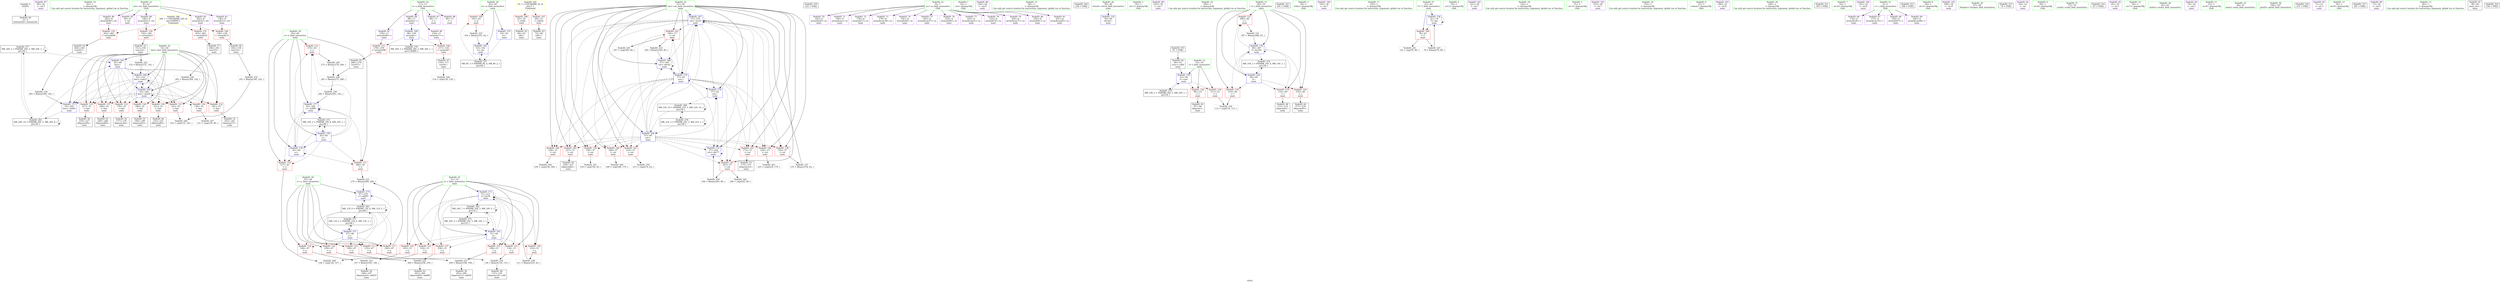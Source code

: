 digraph "SVFG" {
	label="SVFG";

	Node0x56340b037d10 [shape=record,color=grey,label="{NodeID: 0\nNullPtr}"];
	Node0x56340b037d10 -> Node0x56340b05a4b0[style=solid];
	Node0x56340b05ac30 [shape=record,color=purple,label="{NodeID: 97\n84\<--26\n\<--.str.5\nmain\n}"];
	Node0x56340b037f40 [shape=record,color=green,label="{NodeID: 14\n62\<--1\n\<--dummyObj\nCan only get source location for instruction, argument, global var or function.}"];
	Node0x56340b07a030 [shape=record,color=black,label="{NodeID: 277\nMR_20V_2 = PHI(MR_20V_3, MR_20V_1, )\npts\{56 \}\n}"];
	Node0x56340b07a030 -> Node0x56340b062910[style=dashed];
	Node0x56340b07a030 -> Node0x56340b07a030[style=dashed];
	Node0x56340b07a030 -> Node0x56340b07be30[style=dashed];
	Node0x56340b05b790 [shape=record,color=red,label="{NodeID: 111\n268\<--45\n\<--x\nmain\n}"];
	Node0x56340b05b790 -> Node0x56340b066610[style=solid];
	Node0x56340b03cc50 [shape=record,color=green,label="{NodeID: 28\n43\<--44\nri\<--ri_field_insensitive\nmain\n}"];
	Node0x56340b03cc50 -> Node0x56340b05b5f0[style=solid];
	Node0x56340b03cc50 -> Node0x56340b062290[style=solid];
	Node0x56340b03cc50 -> Node0x56340b062770[style=solid];
	Node0x56340b060a30 [shape=record,color=red,label="{NodeID: 125\n198\<--51\n\<--j\nmain\n}"];
	Node0x56340b060a30 -> Node0x56340b066f10[style=solid];
	Node0x56340b05a680 [shape=record,color=black,label="{NodeID: 42\n66\<--63\ncall\<--\nmain\n}"];
	Node0x56340b066790 [shape=record,color=grey,label="{NodeID: 222\n152 = Binary(151, 142, )\n}"];
	Node0x56340b066790 -> Node0x56340b062b80[style=solid];
	Node0x56340b061590 [shape=record,color=red,label="{NodeID: 139\n158\<--57\n\<--cnt\nmain\n}"];
	Node0x56340b061590 -> Node0x56340b05f8d0[style=solid];
	Node0x56340b05c200 [shape=record,color=black,label="{NodeID: 56\n201\<--200\nidxprom51\<--add50\nmain\n}"];
	Node0x56340b08b170 [shape=record,color=black,label="{NodeID: 319\n222 = PHI()\n}"];
	Node0x56340b067c90 [shape=record,color=grey,label="{NodeID: 236\n275 = Binary(274, 240, )\n}"];
	Node0x56340b067c90 -> Node0x56340b067090[style=solid];
	Node0x56340b0620f0 [shape=record,color=red,label="{NodeID: 153\n279\<--278\n\<--arrayidx96\nmain\n}"];
	Node0x56340b0620f0 -> Node0x56340b05c950[style=solid];
	Node0x56340b05cd60 [shape=record,color=purple,label="{NodeID: 70\n163\<--6\narrayidx28\<--ss\nmain\n}"];
	Node0x56340b05f750 [shape=record,color=grey,label="{NodeID: 250\n215 = cmp(214, 62, )\n}"];
	Node0x56340b062c50 [shape=record,color=blue,label="{NodeID: 167\n57\<--155\ncnt\<--inc24\nmain\n}"];
	Node0x56340b062c50 -> Node0x56340b0614c0[style=dashed];
	Node0x56340b062c50 -> Node0x56340b061590[style=dashed];
	Node0x56340b062c50 -> Node0x56340b061660[style=dashed];
	Node0x56340b062c50 -> Node0x56340b061730[style=dashed];
	Node0x56340b062c50 -> Node0x56340b061800[style=dashed];
	Node0x56340b062c50 -> Node0x56340b0618d0[style=dashed];
	Node0x56340b062c50 -> Node0x56340b0619a0[style=dashed];
	Node0x56340b062c50 -> Node0x56340b061a70[style=dashed];
	Node0x56340b062c50 -> Node0x56340b061b40[style=dashed];
	Node0x56340b062c50 -> Node0x56340b061c10[style=dashed];
	Node0x56340b062c50 -> Node0x56340b062c50[style=dashed];
	Node0x56340b062c50 -> Node0x56340b062d20[style=dashed];
	Node0x56340b062c50 -> Node0x56340b062ec0[style=dashed];
	Node0x56340b062c50 -> Node0x56340b063060[style=dashed];
	Node0x56340b062c50 -> Node0x56340b063200[style=dashed];
	Node0x56340b05d8c0 [shape=record,color=purple,label="{NodeID: 84\n149\<--8\narrayidx21\<--str\nmain\n}"];
	Node0x56340b05d8c0 -> Node0x56340b061e80[style=solid];
	Node0x56340b03afb0 [shape=record,color=green,label="{NodeID: 1\n14\<--1\n.str\<--dummyObj\nGlob }"];
	Node0x56340b05ad00 [shape=record,color=purple,label="{NodeID: 98\n104\<--28\n\<--.str.6\nmain\n}"];
	Node0x56340b038040 [shape=record,color=green,label="{NodeID: 15\n80\<--1\n\<--dummyObj\nCan only get source location for instruction, argument, global var or function.}"];
	Node0x56340b07a530 [shape=record,color=black,label="{NodeID: 278\nMR_22V_2 = PHI(MR_22V_3, MR_22V_1, )\npts\{58 \}\n}"];
	Node0x56340b07a530 -> Node0x56340b0629e0[style=dashed];
	Node0x56340b07a530 -> Node0x56340b07a530[style=dashed];
	Node0x56340b07a530 -> Node0x56340b07c330[style=dashed];
	Node0x56340b05b860 [shape=record,color=red,label="{NodeID: 112\n274\<--45\n\<--x\nmain\n}"];
	Node0x56340b05b860 -> Node0x56340b067c90[style=solid];
	Node0x56340b03cd20 [shape=record,color=green,label="{NodeID: 29\n45\<--46\nx\<--x_field_insensitive\nmain\n}"];
	Node0x56340b03cd20 -> Node0x56340b05b6c0[style=solid];
	Node0x56340b03cd20 -> Node0x56340b05b790[style=solid];
	Node0x56340b03cd20 -> Node0x56340b05b860[style=solid];
	Node0x56340b03cd20 -> Node0x56340b062500[style=solid];
	Node0x56340b03cd20 -> Node0x56340b0633a0[style=solid];
	Node0x56340b03cd20 -> Node0x56340b063470[style=solid];
	Node0x56340b060b00 [shape=record,color=red,label="{NodeID: 126\n210\<--51\n\<--j\nmain\n}"];
	Node0x56340b060b00 -> Node0x56340b067f90[style=solid];
	Node0x56340b05a750 [shape=record,color=black,label="{NodeID: 43\n72\<--69\ncall1\<--\nmain\n}"];
	Node0x56340b066910 [shape=record,color=grey,label="{NodeID: 223\n147 = Binary(145, 146, )\n}"];
	Node0x56340b066910 -> Node0x56340b05bd20[style=solid];
	Node0x56340b061660 [shape=record,color=red,label="{NodeID: 140\n168\<--57\n\<--cnt\nmain\n}"];
	Node0x56340b061660 -> Node0x56340b05f5d0[style=solid];
	Node0x56340b05c2d0 [shape=record,color=black,label="{NodeID: 57\n204\<--203\nconv53\<--\nmain\n}"];
	Node0x56340b05c2d0 -> Node0x56340b066d90[style=solid];
	Node0x56340b08b270 [shape=record,color=black,label="{NodeID: 320\n236 = PHI()\n}"];
	Node0x56340b067e10 [shape=record,color=grey,label="{NodeID: 237\n155 = Binary(154, 62, )\n}"];
	Node0x56340b067e10 -> Node0x56340b062c50[style=solid];
	Node0x56340b0621c0 [shape=record,color=blue,label="{NodeID: 154\n39\<--60\nretval\<--\nmain\n}"];
	Node0x56340b05ce30 [shape=record,color=purple,label="{NodeID: 71\n164\<--6\narraydecay\<--ss\nmain\n}"];
	Node0x56340b05f8d0 [shape=record,color=grey,label="{NodeID: 251\n159 = cmp(158, 62, )\n}"];
	Node0x56340b062d20 [shape=record,color=blue,label="{NodeID: 168\n57\<--185\ncnt\<--dec42\nmain\n}"];
	Node0x56340b062d20 -> Node0x56340b061800[style=dashed];
	Node0x56340b062d20 -> Node0x56340b062d20[style=dashed];
	Node0x56340b062d20 -> Node0x56340b062ec0[style=dashed];
	Node0x56340b05d990 [shape=record,color=purple,label="{NodeID: 85\n202\<--8\narrayidx52\<--str\nmain\n}"];
	Node0x56340b05d990 -> Node0x56340b061f50[style=solid];
	Node0x56340b03b0d0 [shape=record,color=green,label="{NodeID: 2\n16\<--1\n.str.1\<--dummyObj\nGlob }"];
	Node0x56340b05add0 [shape=record,color=purple,label="{NodeID: 99\n165\<--30\n\<--.str.7\nmain\n}"];
	Node0x56340b038780 [shape=record,color=green,label="{NodeID: 16\n100\<--1\n\<--dummyObj\nCan only get source location for instruction, argument, global var or function.}"];
	Node0x56340b07aa30 [shape=record,color=black,label="{NodeID: 279\nMR_26V_2 = PHI(MR_26V_3, MR_26V_1, )\npts\{130000 \}\n}"];
	Node0x56340b07aa30 -> Node0x56340b0626a0[style=dashed];
	Node0x56340b05b930 [shape=record,color=red,label="{NodeID: 113\n135\<--47\n\<--y\nmain\n}"];
	Node0x56340b05b930 -> Node0x56340b067990[style=solid];
	Node0x56340b03bf00 [shape=record,color=green,label="{NodeID: 30\n47\<--48\ny\<--y_field_insensitive\nmain\n}"];
	Node0x56340b03bf00 -> Node0x56340b05b930[style=solid];
	Node0x56340b03bf00 -> Node0x56340b05ba00[style=solid];
	Node0x56340b03bf00 -> Node0x56340b05bad0[style=solid];
	Node0x56340b03bf00 -> Node0x56340b0602e0[style=solid];
	Node0x56340b03bf00 -> Node0x56340b0603b0[style=solid];
	Node0x56340b03bf00 -> Node0x56340b062430[style=solid];
	Node0x56340b03bf00 -> Node0x56340b0632d0[style=solid];
	Node0x56340b060bd0 [shape=record,color=red,label="{NodeID: 127\n258\<--51\n\<--j\nmain\n}"];
	Node0x56340b060bd0 -> Node0x56340b066a90[style=solid];
	Node0x56340b05a820 [shape=record,color=black,label="{NodeID: 44\n94\<--91\nconv\<--call4\nmain\n}"];
	Node0x56340b05a820 -> Node0x56340b0625d0[style=solid];
	Node0x56340b066a90 [shape=record,color=grey,label="{NodeID: 224\n260 = Binary(258, 259, )\n}"];
	Node0x56340b066a90 -> Node0x56340b05c6e0[style=solid];
	Node0x56340b061730 [shape=record,color=red,label="{NodeID: 141\n172\<--57\n\<--cnt\nmain\n}"];
	Node0x56340b061730 -> Node0x56340b05bf90[style=solid];
	Node0x56340b05c3a0 [shape=record,color=black,label="{NodeID: 58\n218\<--217\nidxprom59\<--\nmain\n}"];
	Node0x56340b08b370 [shape=record,color=black,label="{NodeID: 321\n291 = PHI()\n}"];
	Node0x56340b067f90 [shape=record,color=grey,label="{NodeID: 238\n211 = Binary(210, 62, )\n}"];
	Node0x56340b067f90 -> Node0x56340b062f90[style=solid];
	Node0x56340b062290 [shape=record,color=blue,label="{NodeID: 155\n43\<--62\nri\<--\nmain\n}"];
	Node0x56340b062290 -> Node0x56340b077e30[style=dashed];
	Node0x56340b05cf00 [shape=record,color=purple,label="{NodeID: 72\n178\<--6\narrayidx37\<--ss\nmain\n}"];
	Node0x56340b062df0 [shape=record,color=blue,label="{NodeID: 169\n55\<--205\nlast\<--sub54\nmain\n}"];
	Node0x56340b062df0 -> Node0x56340b060e40[style=dashed];
	Node0x56340b062df0 -> Node0x56340b060f10[style=dashed];
	Node0x56340b062df0 -> Node0x56340b060fe0[style=dashed];
	Node0x56340b062df0 -> Node0x56340b0610b0[style=dashed];
	Node0x56340b062df0 -> Node0x56340b061180[style=dashed];
	Node0x56340b062df0 -> Node0x56340b061250[style=dashed];
	Node0x56340b062df0 -> Node0x56340b061320[style=dashed];
	Node0x56340b062df0 -> Node0x56340b0613f0[style=dashed];
	Node0x56340b062df0 -> Node0x56340b062b80[style=dashed];
	Node0x56340b062df0 -> Node0x56340b062df0[style=dashed];
	Node0x56340b062df0 -> Node0x56340b063130[style=dashed];
	Node0x56340b05da60 [shape=record,color=purple,label="{NodeID: 86\n262\<--8\narrayidx90\<--str\nmain\n}"];
	Node0x56340b05da60 -> Node0x56340b062020[style=solid];
	Node0x56340b059980 [shape=record,color=green,label="{NodeID: 3\n18\<--1\nstdin\<--dummyObj\nGlob }"];
	Node0x56340b05aea0 [shape=record,color=purple,label="{NodeID: 100\n193\<--30\n\<--.str.7\nmain\n}"];
	Node0x56340b038850 [shape=record,color=green,label="{NodeID: 17\n120\<--1\n\<--dummyObj\nCan only get source location for instruction, argument, global var or function.}"];
	Node0x56340b05ba00 [shape=record,color=red,label="{NodeID: 114\n146\<--47\n\<--y\nmain\n}"];
	Node0x56340b05ba00 -> Node0x56340b066910[style=solid];
	Node0x56340b03bfd0 [shape=record,color=green,label="{NodeID: 31\n49\<--50\ni\<--i_field_insensitive\nmain\n}"];
	Node0x56340b03bfd0 -> Node0x56340b060480[style=solid];
	Node0x56340b03bfd0 -> Node0x56340b060550[style=solid];
	Node0x56340b03bfd0 -> Node0x56340b060620[style=solid];
	Node0x56340b03bfd0 -> Node0x56340b0606f0[style=solid];
	Node0x56340b03bfd0 -> Node0x56340b062840[style=solid];
	Node0x56340b03bfd0 -> Node0x56340b063540[style=solid];
	Node0x56340b060ca0 [shape=record,color=red,label="{NodeID: 128\n96\<--53\n\<--l\nmain\n}"];
	Node0x56340b060ca0 -> Node0x56340b05a8f0[style=solid];
	Node0x56340b05a8f0 [shape=record,color=black,label="{NodeID: 45\n97\<--96\nidxprom\<--\nmain\n}"];
	Node0x56340b066c10 [shape=record,color=grey,label="{NodeID: 225\n102 = Binary(101, 62, )\n}"];
	Node0x56340b066c10 -> Node0x56340b062770[style=solid];
	Node0x56340b061800 [shape=record,color=red,label="{NodeID: 142\n184\<--57\n\<--cnt\nmain\n}"];
	Node0x56340b061800 -> Node0x56340b067810[style=solid];
	Node0x56340b061800 -> Node0x56340b068a10[style=solid];
	Node0x56340b05c470 [shape=record,color=black,label="{NodeID: 59\n228\<--227\nidxprom66\<--\nmain\n}"];
	Node0x56340b068110 [shape=record,color=grey,label="{NodeID: 239\n112 = cmp(110, 111, )\n}"];
	Node0x56340b062360 [shape=record,color=blue,label="{NodeID: 156\n41\<--79\nT\<--dec\nmain\n}"];
	Node0x56340b062360 -> Node0x56340b05b520[style=dashed];
	Node0x56340b062360 -> Node0x56340b062360[style=dashed];
	Node0x56340b05cfd0 [shape=record,color=purple,label="{NodeID: 73\n179\<--6\narraydecay38\<--ss\nmain\n}"];
	Node0x56340b062ec0 [shape=record,color=blue,label="{NodeID: 170\n57\<--62\ncnt\<--\nmain\n}"];
	Node0x56340b062ec0 -> Node0x56340b0614c0[style=dashed];
	Node0x56340b062ec0 -> Node0x56340b061590[style=dashed];
	Node0x56340b062ec0 -> Node0x56340b061660[style=dashed];
	Node0x56340b062ec0 -> Node0x56340b061730[style=dashed];
	Node0x56340b062ec0 -> Node0x56340b061800[style=dashed];
	Node0x56340b062ec0 -> Node0x56340b0618d0[style=dashed];
	Node0x56340b062ec0 -> Node0x56340b0619a0[style=dashed];
	Node0x56340b062ec0 -> Node0x56340b061a70[style=dashed];
	Node0x56340b062ec0 -> Node0x56340b061b40[style=dashed];
	Node0x56340b062ec0 -> Node0x56340b061c10[style=dashed];
	Node0x56340b062ec0 -> Node0x56340b062c50[style=dashed];
	Node0x56340b062ec0 -> Node0x56340b062d20[style=dashed];
	Node0x56340b062ec0 -> Node0x56340b062ec0[style=dashed];
	Node0x56340b062ec0 -> Node0x56340b063060[style=dashed];
	Node0x56340b062ec0 -> Node0x56340b063200[style=dashed];
	Node0x56340b05db30 [shape=record,color=purple,label="{NodeID: 87\n86\<--11\n\<--s\nmain\n}"];
	Node0x56340b038150 [shape=record,color=green,label="{NodeID: 4\n19\<--1\n.str.2\<--dummyObj\nGlob }"];
	Node0x56340b05af70 [shape=record,color=purple,label="{NodeID: 101\n221\<--30\n\<--.str.7\nmain\n}"];
	Node0x56340b038950 [shape=record,color=green,label="{NodeID: 18\n142\<--1\n\<--dummyObj\nCan only get source location for instruction, argument, global var or function.}"];
	Node0x56340b07b430 [shape=record,color=black,label="{NodeID: 281\nMR_12V_6 = PHI(MR_12V_4, MR_12V_5, )\npts\{48 \}\n}"];
	Node0x56340b07b430 -> Node0x56340b05b930[style=dashed];
	Node0x56340b07b430 -> Node0x56340b05ba00[style=dashed];
	Node0x56340b07b430 -> Node0x56340b05bad0[style=dashed];
	Node0x56340b07b430 -> Node0x56340b0602e0[style=dashed];
	Node0x56340b07b430 -> Node0x56340b0603b0[style=dashed];
	Node0x56340b07b430 -> Node0x56340b0632d0[style=dashed];
	Node0x56340b07b430 -> Node0x56340b078830[style=dashed];
	Node0x56340b07b430 -> Node0x56340b07b430[style=dashed];
	Node0x56340b05bad0 [shape=record,color=red,label="{NodeID: 115\n199\<--47\n\<--y\nmain\n}"];
	Node0x56340b05bad0 -> Node0x56340b066f10[style=solid];
	Node0x56340b03c0a0 [shape=record,color=green,label="{NodeID: 32\n51\<--52\nj\<--j_field_insensitive\nmain\n}"];
	Node0x56340b03c0a0 -> Node0x56340b0607c0[style=solid];
	Node0x56340b03c0a0 -> Node0x56340b060890[style=solid];
	Node0x56340b03c0a0 -> Node0x56340b060960[style=solid];
	Node0x56340b03c0a0 -> Node0x56340b060a30[style=solid];
	Node0x56340b03c0a0 -> Node0x56340b060b00[style=solid];
	Node0x56340b03c0a0 -> Node0x56340b060bd0[style=solid];
	Node0x56340b03c0a0 -> Node0x56340b062ab0[style=solid];
	Node0x56340b03c0a0 -> Node0x56340b062f90[style=solid];
	Node0x56340b060d70 [shape=record,color=red,label="{NodeID: 129\n111\<--53\n\<--l\nmain\n}"];
	Node0x56340b060d70 -> Node0x56340b068110[style=solid];
	Node0x56340b05a9c0 [shape=record,color=black,label="{NodeID: 46\n115\<--114\nidxprom6\<--\nmain\n}"];
	Node0x56340b066d90 [shape=record,color=grey,label="{NodeID: 226\n205 = Binary(204, 142, )\n}"];
	Node0x56340b066d90 -> Node0x56340b062df0[style=solid];
	Node0x56340b0618d0 [shape=record,color=red,label="{NodeID: 143\n214\<--57\n\<--cnt\nmain\n}"];
	Node0x56340b0618d0 -> Node0x56340b05f750[style=solid];
	Node0x56340b05c540 [shape=record,color=black,label="{NodeID: 60\n232\<--231\nidxprom69\<--\nmain\n}"];
	Node0x56340b068290 [shape=record,color=grey,label="{NodeID: 240\n119 = cmp(118, 120, )\n}"];
	Node0x56340b062430 [shape=record,color=blue,label="{NodeID: 157\n47\<--60\ny\<--\nmain\n}"];
	Node0x56340b062430 -> Node0x56340b05b930[style=dashed];
	Node0x56340b062430 -> Node0x56340b05ba00[style=dashed];
	Node0x56340b062430 -> Node0x56340b05bad0[style=dashed];
	Node0x56340b062430 -> Node0x56340b0602e0[style=dashed];
	Node0x56340b062430 -> Node0x56340b0603b0[style=dashed];
	Node0x56340b062430 -> Node0x56340b0632d0[style=dashed];
	Node0x56340b062430 -> Node0x56340b078830[style=dashed];
	Node0x56340b062430 -> Node0x56340b07b430[style=dashed];
	Node0x56340b05d0a0 [shape=record,color=purple,label="{NodeID: 74\n191\<--6\narrayidx46\<--ss\nmain\n}"];
	Node0x56340b062f90 [shape=record,color=blue,label="{NodeID: 171\n51\<--211\nj\<--inc56\nmain\n}"];
	Node0x56340b062f90 -> Node0x56340b0607c0[style=dashed];
	Node0x56340b062f90 -> Node0x56340b060890[style=dashed];
	Node0x56340b062f90 -> Node0x56340b060960[style=dashed];
	Node0x56340b062f90 -> Node0x56340b060a30[style=dashed];
	Node0x56340b062f90 -> Node0x56340b060b00[style=dashed];
	Node0x56340b062f90 -> Node0x56340b060bd0[style=dashed];
	Node0x56340b062f90 -> Node0x56340b062f90[style=dashed];
	Node0x56340b062f90 -> Node0x56340b07b930[style=dashed];
	Node0x56340b05dc00 [shape=record,color=purple,label="{NodeID: 88\n90\<--11\n\<--s\nmain\n}"];
	Node0x56340b0381e0 [shape=record,color=green,label="{NodeID: 5\n21\<--1\n.str.3\<--dummyObj\nGlob }"];
	Node0x56340b05b040 [shape=record,color=purple,label="{NodeID: 102\n252\<--30\n\<--.str.7\nmain\n}"];
	Node0x56340b0382d0 [shape=record,color=green,label="{NodeID: 19\n170\<--1\n\<--dummyObj\nCan only get source location for instruction, argument, global var or function.}"];
	Node0x56340b07b930 [shape=record,color=black,label="{NodeID: 282\nMR_16V_7 = PHI(MR_16V_3, MR_16V_5, )\npts\{52 \}\n}"];
	Node0x56340b07b930 -> Node0x56340b062ab0[style=dashed];
	Node0x56340b07b930 -> Node0x56340b079a40[style=dashed];
	Node0x56340b07b930 -> Node0x56340b07b930[style=dashed];
	Node0x56340b0602e0 [shape=record,color=red,label="{NodeID: 116\n259\<--47\n\<--y\nmain\n}"];
	Node0x56340b0602e0 -> Node0x56340b066a90[style=solid];
	Node0x56340b03c170 [shape=record,color=green,label="{NodeID: 33\n53\<--54\nl\<--l_field_insensitive\nmain\n}"];
	Node0x56340b03c170 -> Node0x56340b060ca0[style=solid];
	Node0x56340b03c170 -> Node0x56340b060d70[style=solid];
	Node0x56340b03c170 -> Node0x56340b0625d0[style=solid];
	Node0x56340b07dc10 [shape=record,color=yellow,style=double,label="{NodeID: 296\n24V_1 = ENCHI(MR_24V_0)\npts\{100000 \}\nFun[main]}"];
	Node0x56340b07dc10 -> Node0x56340b061db0[style=dashed];
	Node0x56340b07dc10 -> Node0x56340b061e80[style=dashed];
	Node0x56340b07dc10 -> Node0x56340b061f50[style=dashed];
	Node0x56340b07dc10 -> Node0x56340b062020[style=dashed];
	Node0x56340b060e40 [shape=record,color=red,label="{NodeID: 130\n130\<--55\n\<--last\nmain\n}"];
	Node0x56340b060e40 -> Node0x56340b05f2d0[style=solid];
	Node0x56340b05aa90 [shape=record,color=black,label="{NodeID: 47\n118\<--117\nconv8\<--\nmain\n}"];
	Node0x56340b05aa90 -> Node0x56340b068290[style=solid];
	Node0x56340b066f10 [shape=record,color=grey,label="{NodeID: 227\n200 = Binary(198, 199, )\n}"];
	Node0x56340b066f10 -> Node0x56340b05c200[style=solid];
	Node0x56340b0619a0 [shape=record,color=red,label="{NodeID: 144\n224\<--57\n\<--cnt\nmain\n}"];
	Node0x56340b0619a0 -> Node0x56340b068710[style=solid];
	Node0x56340b05c610 [shape=record,color=black,label="{NodeID: 61\n249\<--248\nidxprom80\<--\nmain\n}"];
	Node0x56340b068410 [shape=record,color=grey,label="{NodeID: 241\n82 = cmp(78, 60, )\n}"];
	Node0x56340b062500 [shape=record,color=blue,label="{NodeID: 158\n45\<--60\nx\<--\nmain\n}"];
	Node0x56340b062500 -> Node0x56340b05b6c0[style=dashed];
	Node0x56340b062500 -> Node0x56340b05b790[style=dashed];
	Node0x56340b062500 -> Node0x56340b05b860[style=dashed];
	Node0x56340b062500 -> Node0x56340b0633a0[style=dashed];
	Node0x56340b062500 -> Node0x56340b063470[style=dashed];
	Node0x56340b062500 -> Node0x56340b078330[style=dashed];
	Node0x56340b05d170 [shape=record,color=purple,label="{NodeID: 75\n192\<--6\narraydecay47\<--ss\nmain\n}"];
	Node0x56340b063060 [shape=record,color=blue,label="{NodeID: 172\n57\<--244\ncnt\<--dec77\nmain\n}"];
	Node0x56340b063060 -> Node0x56340b061c10[style=dashed];
	Node0x56340b063060 -> Node0x56340b063060[style=dashed];
	Node0x56340b063060 -> Node0x56340b063200[style=dashed];
	Node0x56340b05dcd0 [shape=record,color=purple,label="{NodeID: 89\n98\<--11\narrayidx\<--s\nmain\n}"];
	Node0x56340b05dcd0 -> Node0x56340b0626a0[style=solid];
	Node0x56340b059c80 [shape=record,color=green,label="{NodeID: 6\n23\<--1\nstdout\<--dummyObj\nGlob }"];
	Node0x56340b05b110 [shape=record,color=purple,label="{NodeID: 103\n180\<--32\n\<--.str.8\nmain\n}"];
	Node0x56340b0383d0 [shape=record,color=green,label="{NodeID: 20\n240\<--1\n\<--dummyObj\nCan only get source location for instruction, argument, global var or function.}"];
	Node0x56340b07be30 [shape=record,color=black,label="{NodeID: 283\nMR_20V_10 = PHI(MR_20V_3, MR_20V_9, )\npts\{56 \}\n}"];
	Node0x56340b07be30 -> Node0x56340b062910[style=dashed];
	Node0x56340b07be30 -> Node0x56340b07a030[style=dashed];
	Node0x56340b07be30 -> Node0x56340b07be30[style=dashed];
	Node0x56340b0603b0 [shape=record,color=red,label="{NodeID: 117\n269\<--47\n\<--y\nmain\n}"];
	Node0x56340b0603b0 -> Node0x56340b066610[style=solid];
	Node0x56340b03c240 [shape=record,color=green,label="{NodeID: 34\n55\<--56\nlast\<--last_field_insensitive\nmain\n}"];
	Node0x56340b03c240 -> Node0x56340b060e40[style=solid];
	Node0x56340b03c240 -> Node0x56340b060f10[style=solid];
	Node0x56340b03c240 -> Node0x56340b060fe0[style=solid];
	Node0x56340b03c240 -> Node0x56340b0610b0[style=solid];
	Node0x56340b03c240 -> Node0x56340b061180[style=solid];
	Node0x56340b03c240 -> Node0x56340b061250[style=solid];
	Node0x56340b03c240 -> Node0x56340b061320[style=solid];
	Node0x56340b03c240 -> Node0x56340b0613f0[style=solid];
	Node0x56340b03c240 -> Node0x56340b062910[style=solid];
	Node0x56340b03c240 -> Node0x56340b062b80[style=solid];
	Node0x56340b03c240 -> Node0x56340b062df0[style=solid];
	Node0x56340b03c240 -> Node0x56340b063130[style=solid];
	Node0x56340b060f10 [shape=record,color=red,label="{NodeID: 131\n133\<--55\n\<--last\nmain\n}"];
	Node0x56340b060f10 -> Node0x56340b068b90[style=solid];
	Node0x56340b05bb80 [shape=record,color=black,label="{NodeID: 48\n137\<--136\nidxprom14\<--add\nmain\n}"];
	Node0x56340adb05d0 [shape=record,color=black,label="{NodeID: 311\n105 = PHI()\n}"];
	Node0x56340b067090 [shape=record,color=grey,label="{NodeID: 228\n281 = Binary(275, 280, )\n}"];
	Node0x56340b067090 -> Node0x56340b067390[style=solid];
	Node0x56340b061a70 [shape=record,color=red,label="{NodeID: 145\n227\<--57\n\<--cnt\nmain\n}"];
	Node0x56340b061a70 -> Node0x56340b05c470[style=solid];
	Node0x56340b05c6e0 [shape=record,color=black,label="{NodeID: 62\n261\<--260\nidxprom89\<--add88\nmain\n}"];
	Node0x56340b068590 [shape=record,color=grey,label="{NodeID: 242\n246 = cmp(243, 60, )\n}"];
	Node0x56340b0625d0 [shape=record,color=blue,label="{NodeID: 159\n53\<--94\nl\<--conv\nmain\n}"];
	Node0x56340b0625d0 -> Node0x56340b060ca0[style=dashed];
	Node0x56340b0625d0 -> Node0x56340b060d70[style=dashed];
	Node0x56340b0625d0 -> Node0x56340b079b30[style=dashed];
	Node0x56340b05d240 [shape=record,color=purple,label="{NodeID: 76\n219\<--6\narrayidx60\<--ss\nmain\n}"];
	Node0x56340b063130 [shape=record,color=blue,label="{NodeID: 173\n55\<--265\nlast\<--sub92\nmain\n}"];
	Node0x56340b063130 -> Node0x56340b07be30[style=dashed];
	Node0x56340b05dda0 [shape=record,color=purple,label="{NodeID: 90\n116\<--11\narrayidx7\<--s\nmain\n}"];
	Node0x56340b05dda0 -> Node0x56340b061ce0[style=solid];
	Node0x56340b059d10 [shape=record,color=green,label="{NodeID: 7\n24\<--1\n.str.4\<--dummyObj\nGlob }"];
	Node0x56340b05b1e0 [shape=record,color=purple,label="{NodeID: 104\n235\<--32\n\<--.str.8\nmain\n}"];
	Node0x56340b0384d0 [shape=record,color=green,label="{NodeID: 21\n4\<--5\nc\<--c_field_insensitive\nGlob }"];
	Node0x56340b0384d0 -> Node0x56340b05ca20[style=solid];
	Node0x56340b0384d0 -> Node0x56340b05caf0[style=solid];
	Node0x56340b0384d0 -> Node0x56340b05cbc0[style=solid];
	Node0x56340b0384d0 -> Node0x56340b05cc90[style=solid];
	Node0x56340b07c330 [shape=record,color=black,label="{NodeID: 284\nMR_22V_19 = PHI(MR_22V_3, MR_22V_14, )\npts\{58 \}\n}"];
	Node0x56340b07c330 -> Node0x56340b0629e0[style=dashed];
	Node0x56340b07c330 -> Node0x56340b07a530[style=dashed];
	Node0x56340b07c330 -> Node0x56340b07c330[style=dashed];
	Node0x56340b060480 [shape=record,color=red,label="{NodeID: 118\n110\<--49\n\<--i\nmain\n}"];
	Node0x56340b060480 -> Node0x56340b068110[style=solid];
	Node0x56340b03c310 [shape=record,color=green,label="{NodeID: 35\n57\<--58\ncnt\<--cnt_field_insensitive\nmain\n}"];
	Node0x56340b03c310 -> Node0x56340b0614c0[style=solid];
	Node0x56340b03c310 -> Node0x56340b061590[style=solid];
	Node0x56340b03c310 -> Node0x56340b061660[style=solid];
	Node0x56340b03c310 -> Node0x56340b061730[style=solid];
	Node0x56340b03c310 -> Node0x56340b061800[style=solid];
	Node0x56340b03c310 -> Node0x56340b0618d0[style=solid];
	Node0x56340b03c310 -> Node0x56340b0619a0[style=solid];
	Node0x56340b03c310 -> Node0x56340b061a70[style=solid];
	Node0x56340b03c310 -> Node0x56340b061b40[style=solid];
	Node0x56340b03c310 -> Node0x56340b061c10[style=solid];
	Node0x56340b03c310 -> Node0x56340b0629e0[style=solid];
	Node0x56340b03c310 -> Node0x56340b062c50[style=solid];
	Node0x56340b03c310 -> Node0x56340b062d20[style=solid];
	Node0x56340b03c310 -> Node0x56340b062ec0[style=solid];
	Node0x56340b03c310 -> Node0x56340b063060[style=solid];
	Node0x56340b03c310 -> Node0x56340b063200[style=solid];
	Node0x56340b060fe0 [shape=record,color=red,label="{NodeID: 132\n161\<--55\n\<--last\nmain\n}"];
	Node0x56340b060fe0 -> Node0x56340b05bec0[style=solid];
	Node0x56340b05bc50 [shape=record,color=black,label="{NodeID: 49\n140\<--139\nconv16\<--\nmain\n}"];
	Node0x56340b05bc50 -> Node0x56340b067690[style=solid];
	Node0x56340b08a420 [shape=record,color=black,label="{NodeID: 312\n166 = PHI()\n}"];
	Node0x56340b067210 [shape=record,color=grey,label="{NodeID: 229\n244 = Binary(243, 80, )\n}"];
	Node0x56340b067210 -> Node0x56340b063060[style=solid];
	Node0x56340b061b40 [shape=record,color=red,label="{NodeID: 146\n238\<--57\n\<--cnt\nmain\n}"];
	Node0x56340b061b40 -> Node0x56340b068890[style=solid];
	Node0x56340b05c7b0 [shape=record,color=black,label="{NodeID: 63\n264\<--263\nconv91\<--\nmain\n}"];
	Node0x56340b05c7b0 -> Node0x56340b066490[style=solid];
	Node0x56340b068710 [shape=record,color=grey,label="{NodeID: 243\n225 = cmp(224, 170, )\n}"];
	Node0x56340b0626a0 [shape=record,color=blue,label="{NodeID: 160\n98\<--100\narrayidx\<--\nmain\n}"];
	Node0x56340b0626a0 -> Node0x56340b061ce0[style=dashed];
	Node0x56340b0626a0 -> Node0x56340b0620f0[style=dashed];
	Node0x56340b0626a0 -> Node0x56340b07aa30[style=dashed];
	Node0x56340b05d310 [shape=record,color=purple,label="{NodeID: 77\n220\<--6\narraydecay61\<--ss\nmain\n}"];
	Node0x56340b063200 [shape=record,color=blue,label="{NodeID: 174\n57\<--62\ncnt\<--\nmain\n}"];
	Node0x56340b063200 -> Node0x56340b07c330[style=dashed];
	Node0x56340b05de70 [shape=record,color=purple,label="{NodeID: 91\n278\<--11\narrayidx96\<--s\nmain\n}"];
	Node0x56340b05de70 -> Node0x56340b0620f0[style=solid];
	Node0x56340b059da0 [shape=record,color=green,label="{NodeID: 8\n26\<--1\n.str.5\<--dummyObj\nGlob }"];
	Node0x56340b077e30 [shape=record,color=black,label="{NodeID: 271\nMR_8V_3 = PHI(MR_8V_4, MR_8V_2, )\npts\{44 \}\n}"];
	Node0x56340b077e30 -> Node0x56340b05b5f0[style=dashed];
	Node0x56340b077e30 -> Node0x56340b062770[style=dashed];
	Node0x56340b05b2b0 [shape=record,color=purple,label="{NodeID: 105\n290\<--34\n\<--.str.9\nmain\n}"];
	Node0x56340b0385d0 [shape=record,color=green,label="{NodeID: 22\n6\<--7\nss\<--ss_field_insensitive\nGlob }"];
	Node0x56340b0385d0 -> Node0x56340b05cd60[style=solid];
	Node0x56340b0385d0 -> Node0x56340b05ce30[style=solid];
	Node0x56340b0385d0 -> Node0x56340b05cf00[style=solid];
	Node0x56340b0385d0 -> Node0x56340b05cfd0[style=solid];
	Node0x56340b0385d0 -> Node0x56340b05d0a0[style=solid];
	Node0x56340b0385d0 -> Node0x56340b05d170[style=solid];
	Node0x56340b0385d0 -> Node0x56340b05d240[style=solid];
	Node0x56340b0385d0 -> Node0x56340b05d310[style=solid];
	Node0x56340b0385d0 -> Node0x56340b05d3e0[style=solid];
	Node0x56340b0385d0 -> Node0x56340b05d4b0[style=solid];
	Node0x56340b0385d0 -> Node0x56340b05d580[style=solid];
	Node0x56340b0385d0 -> Node0x56340b05d650[style=solid];
	Node0x56340b07c830 [shape=record,color=yellow,style=double,label="{NodeID: 285\n2V_1 = ENCHI(MR_2V_0)\npts\{1 \}\nFun[main]}"];
	Node0x56340b07c830 -> Node0x56340b05b380[style=dashed];
	Node0x56340b07c830 -> Node0x56340b05b450[style=dashed];
	Node0x56340b060550 [shape=record,color=red,label="{NodeID: 119\n114\<--49\n\<--i\nmain\n}"];
	Node0x56340b060550 -> Node0x56340b05a9c0[style=solid];
	Node0x56340b03c3e0 [shape=record,color=green,label="{NodeID: 36\n67\<--68\nfreopen\<--freopen_field_insensitive\n}"];
	Node0x56340b0610b0 [shape=record,color=red,label="{NodeID: 133\n176\<--55\n\<--last\nmain\n}"];
	Node0x56340b0610b0 -> Node0x56340b05c060[style=solid];
	Node0x56340b05bd20 [shape=record,color=black,label="{NodeID: 50\n148\<--147\nidxprom20\<--add19\nmain\n}"];
	Node0x56340b08a900 [shape=record,color=black,label="{NodeID: 313\n74 = PHI()\n}"];
	Node0x56340b067390 [shape=record,color=grey,label="{NodeID: 230\n282 = Binary(281, 142, )\n}"];
	Node0x56340b067390 -> Node0x56340b063470[style=solid];
	Node0x56340b061c10 [shape=record,color=red,label="{NodeID: 147\n243\<--57\n\<--cnt\nmain\n}"];
	Node0x56340b061c10 -> Node0x56340b067210[style=solid];
	Node0x56340b061c10 -> Node0x56340b068590[style=solid];
	Node0x56340b05c880 [shape=record,color=black,label="{NodeID: 64\n277\<--276\nidxprom95\<--\nmain\n}"];
	Node0x56340b068890 [shape=record,color=grey,label="{NodeID: 244\n239 = cmp(238, 240, )\n}"];
	Node0x56340b062770 [shape=record,color=blue,label="{NodeID: 161\n43\<--102\nri\<--inc\nmain\n}"];
	Node0x56340b062770 -> Node0x56340b077e30[style=dashed];
	Node0x56340b05d3e0 [shape=record,color=purple,label="{NodeID: 78\n233\<--6\narrayidx70\<--ss\nmain\n}"];
	Node0x56340b0632d0 [shape=record,color=blue,label="{NodeID: 175\n47\<--270\ny\<--add93\nmain\n}"];
	Node0x56340b0632d0 -> Node0x56340b07b430[style=dashed];
	Node0x56340b05df40 [shape=record,color=purple,label="{NodeID: 92\n64\<--14\n\<--.str\nmain\n}"];
	Node0x56340b059e30 [shape=record,color=green,label="{NodeID: 9\n28\<--1\n.str.6\<--dummyObj\nGlob }"];
	Node0x56340b078330 [shape=record,color=black,label="{NodeID: 272\nMR_10V_2 = PHI(MR_10V_4, MR_10V_1, )\npts\{46 \}\n}"];
	Node0x56340b078330 -> Node0x56340b062500[style=dashed];
	Node0x56340b05b380 [shape=record,color=red,label="{NodeID: 106\n63\<--18\n\<--stdin\nmain\n}"];
	Node0x56340b05b380 -> Node0x56340b05a680[style=solid];
	Node0x56340b0386d0 [shape=record,color=green,label="{NodeID: 23\n8\<--10\nstr\<--str_field_insensitive\nGlob }"];
	Node0x56340b0386d0 -> Node0x56340b05d720[style=solid];
	Node0x56340b0386d0 -> Node0x56340b05d7f0[style=solid];
	Node0x56340b0386d0 -> Node0x56340b05d8c0[style=solid];
	Node0x56340b0386d0 -> Node0x56340b05d990[style=solid];
	Node0x56340b0386d0 -> Node0x56340b05da60[style=solid];
	Node0x56340b060620 [shape=record,color=red,label="{NodeID: 120\n276\<--49\n\<--i\nmain\n}"];
	Node0x56340b060620 -> Node0x56340b05c880[style=solid];
	Node0x56340b05a260 [shape=record,color=green,label="{NodeID: 37\n75\<--76\nscanf\<--scanf_field_insensitive\n}"];
	Node0x56340b061180 [shape=record,color=red,label="{NodeID: 134\n189\<--55\n\<--last\nmain\n}"];
	Node0x56340b061180 -> Node0x56340b05c130[style=solid];
	Node0x56340b05bdf0 [shape=record,color=black,label="{NodeID: 51\n151\<--150\nconv22\<--\nmain\n}"];
	Node0x56340b05bdf0 -> Node0x56340b066790[style=solid];
	Node0x56340b08aa00 [shape=record,color=black,label="{NodeID: 314\n87 = PHI()\n}"];
	Node0x56340b067510 [shape=record,color=grey,label="{NodeID: 231\n287 = Binary(286, 62, )\n}"];
	Node0x56340b067510 -> Node0x56340b063540[style=solid];
	Node0x56340b061ce0 [shape=record,color=red,label="{NodeID: 148\n117\<--116\n\<--arrayidx7\nmain\n}"];
	Node0x56340b061ce0 -> Node0x56340b05aa90[style=solid];
	Node0x56340b05c950 [shape=record,color=black,label="{NodeID: 65\n280\<--279\nconv97\<--\nmain\n}"];
	Node0x56340b05c950 -> Node0x56340b067090[style=solid];
	Node0x56340b068a10 [shape=record,color=grey,label="{NodeID: 245\n187 = cmp(184, 60, )\n}"];
	Node0x56340b062840 [shape=record,color=blue,label="{NodeID: 162\n49\<--60\ni\<--\nmain\n}"];
	Node0x56340b062840 -> Node0x56340b060480[style=dashed];
	Node0x56340b062840 -> Node0x56340b060550[style=dashed];
	Node0x56340b062840 -> Node0x56340b060620[style=dashed];
	Node0x56340b062840 -> Node0x56340b0606f0[style=dashed];
	Node0x56340b062840 -> Node0x56340b063540[style=dashed];
	Node0x56340b062840 -> Node0x56340b078d30[style=dashed];
	Node0x56340b05d4b0 [shape=record,color=purple,label="{NodeID: 79\n234\<--6\narraydecay71\<--ss\nmain\n}"];
	Node0x56340b0633a0 [shape=record,color=blue,label="{NodeID: 176\n45\<--60\nx\<--\nmain\n}"];
	Node0x56340b0633a0 -> Node0x56340b05b6c0[style=dashed];
	Node0x56340b0633a0 -> Node0x56340b05b790[style=dashed];
	Node0x56340b0633a0 -> Node0x56340b05b860[style=dashed];
	Node0x56340b0633a0 -> Node0x56340b0633a0[style=dashed];
	Node0x56340b0633a0 -> Node0x56340b063470[style=dashed];
	Node0x56340b0633a0 -> Node0x56340b078330[style=dashed];
	Node0x56340b05e010 [shape=record,color=purple,label="{NodeID: 93\n65\<--16\n\<--.str.1\nmain\n}"];
	Node0x56340b03b3a0 [shape=record,color=green,label="{NodeID: 10\n30\<--1\n.str.7\<--dummyObj\nGlob }"];
	Node0x56340b078830 [shape=record,color=black,label="{NodeID: 273\nMR_12V_2 = PHI(MR_12V_4, MR_12V_1, )\npts\{48 \}\n}"];
	Node0x56340b078830 -> Node0x56340b062430[style=dashed];
	Node0x56340b05b450 [shape=record,color=red,label="{NodeID: 107\n69\<--23\n\<--stdout\nmain\n}"];
	Node0x56340b05b450 -> Node0x56340b05a750[style=solid];
	Node0x56340b03c8b0 [shape=record,color=green,label="{NodeID: 24\n11\<--13\ns\<--s_field_insensitive\nGlob }"];
	Node0x56340b03c8b0 -> Node0x56340b05db30[style=solid];
	Node0x56340b03c8b0 -> Node0x56340b05dc00[style=solid];
	Node0x56340b03c8b0 -> Node0x56340b05dcd0[style=solid];
	Node0x56340b03c8b0 -> Node0x56340b05dda0[style=solid];
	Node0x56340b03c8b0 -> Node0x56340b05de70[style=solid];
	Node0x56340b0606f0 [shape=record,color=red,label="{NodeID: 121\n286\<--49\n\<--i\nmain\n}"];
	Node0x56340b0606f0 -> Node0x56340b067510[style=solid];
	Node0x56340b05a2f0 [shape=record,color=green,label="{NodeID: 38\n92\<--93\nstrlen\<--strlen_field_insensitive\n}"];
	Node0x56340b061250 [shape=record,color=red,label="{NodeID: 135\n217\<--55\n\<--last\nmain\n}"];
	Node0x56340b061250 -> Node0x56340b05c3a0[style=solid];
	Node0x56340b05bec0 [shape=record,color=black,label="{NodeID: 52\n162\<--161\nidxprom27\<--\nmain\n}"];
	Node0x56340b08ab00 [shape=record,color=black,label="{NodeID: 315\n91 = PHI()\n}"];
	Node0x56340b08ab00 -> Node0x56340b05a820[style=solid];
	Node0x56340b067690 [shape=record,color=grey,label="{NodeID: 232\n141 = Binary(140, 142, )\n}"];
	Node0x56340b067690 -> Node0x56340b068b90[style=solid];
	Node0x56340b061db0 [shape=record,color=red,label="{NodeID: 149\n139\<--138\n\<--arrayidx15\nmain\n}"];
	Node0x56340b061db0 -> Node0x56340b05bc50[style=solid];
	Node0x56340b05ca20 [shape=record,color=purple,label="{NodeID: 66\n174\<--4\narrayidx34\<--c\nmain\n}"];
	Node0x56340b068b90 [shape=record,color=grey,label="{NodeID: 246\n143 = cmp(133, 141, )\n}"];
	Node0x56340b062910 [shape=record,color=blue,label="{NodeID: 163\n55\<--80\nlast\<--\nmain\n}"];
	Node0x56340b062910 -> Node0x56340b060e40[style=dashed];
	Node0x56340b062910 -> Node0x56340b060f10[style=dashed];
	Node0x56340b062910 -> Node0x56340b060fe0[style=dashed];
	Node0x56340b062910 -> Node0x56340b0610b0[style=dashed];
	Node0x56340b062910 -> Node0x56340b061180[style=dashed];
	Node0x56340b062910 -> Node0x56340b061250[style=dashed];
	Node0x56340b062910 -> Node0x56340b061320[style=dashed];
	Node0x56340b062910 -> Node0x56340b0613f0[style=dashed];
	Node0x56340b062910 -> Node0x56340b062b80[style=dashed];
	Node0x56340b062910 -> Node0x56340b062df0[style=dashed];
	Node0x56340b062910 -> Node0x56340b063130[style=dashed];
	Node0x56340b05d580 [shape=record,color=purple,label="{NodeID: 80\n250\<--6\narrayidx81\<--ss\nmain\n}"];
	Node0x56340b063470 [shape=record,color=blue,label="{NodeID: 177\n45\<--282\nx\<--sub99\nmain\n}"];
	Node0x56340b063470 -> Node0x56340b05b6c0[style=dashed];
	Node0x56340b063470 -> Node0x56340b05b790[style=dashed];
	Node0x56340b063470 -> Node0x56340b05b860[style=dashed];
	Node0x56340b063470 -> Node0x56340b0633a0[style=dashed];
	Node0x56340b063470 -> Node0x56340b063470[style=dashed];
	Node0x56340b063470 -> Node0x56340b078330[style=dashed];
	Node0x56340b05e0e0 [shape=record,color=purple,label="{NodeID: 94\n70\<--19\n\<--.str.2\nmain\n}"];
	Node0x56340b03b430 [shape=record,color=green,label="{NodeID: 11\n32\<--1\n.str.8\<--dummyObj\nGlob }"];
	Node0x56340b078d30 [shape=record,color=black,label="{NodeID: 274\nMR_14V_2 = PHI(MR_14V_4, MR_14V_1, )\npts\{50 \}\n}"];
	Node0x56340b078d30 -> Node0x56340b062840[style=dashed];
	Node0x56340b05b520 [shape=record,color=red,label="{NodeID: 108\n78\<--41\n\<--T\nmain\n}"];
	Node0x56340b05b520 -> Node0x56340b067b10[style=solid];
	Node0x56340b05b520 -> Node0x56340b068410[style=solid];
	Node0x56340b03c9b0 [shape=record,color=green,label="{NodeID: 25\n36\<--37\nmain\<--main_field_insensitive\n}"];
	Node0x56340b0607c0 [shape=record,color=red,label="{NodeID: 122\n126\<--51\n\<--j\nmain\n}"];
	Node0x56340b0607c0 -> Node0x56340b05f450[style=solid];
	Node0x56340b05a3b0 [shape=record,color=green,label="{NodeID: 39\n106\<--107\nprintf\<--printf_field_insensitive\n}"];
	Node0x56340b061320 [shape=record,color=red,label="{NodeID: 136\n231\<--55\n\<--last\nmain\n}"];
	Node0x56340b061320 -> Node0x56340b05c540[style=solid];
	Node0x56340b05bf90 [shape=record,color=black,label="{NodeID: 53\n173\<--172\nidxprom33\<--\nmain\n}"];
	Node0x56340b08ae70 [shape=record,color=black,label="{NodeID: 316\n253 = PHI()\n}"];
	Node0x56340b067810 [shape=record,color=grey,label="{NodeID: 233\n185 = Binary(184, 80, )\n}"];
	Node0x56340b067810 -> Node0x56340b062d20[style=solid];
	Node0x56340b061e80 [shape=record,color=red,label="{NodeID: 150\n150\<--149\n\<--arrayidx21\nmain\n}"];
	Node0x56340b061e80 -> Node0x56340b05bdf0[style=solid];
	Node0x56340b05caf0 [shape=record,color=purple,label="{NodeID: 67\n175\<--4\narraydecay35\<--c\nmain\n}"];
	Node0x56340b05f2d0 [shape=record,color=grey,label="{NodeID: 247\n131 = cmp(130, 80, )\n}"];
	Node0x56340b0629e0 [shape=record,color=blue,label="{NodeID: 164\n57\<--60\ncnt\<--\nmain\n}"];
	Node0x56340b0629e0 -> Node0x56340b0614c0[style=dashed];
	Node0x56340b0629e0 -> Node0x56340b061590[style=dashed];
	Node0x56340b0629e0 -> Node0x56340b061660[style=dashed];
	Node0x56340b0629e0 -> Node0x56340b061730[style=dashed];
	Node0x56340b0629e0 -> Node0x56340b061800[style=dashed];
	Node0x56340b0629e0 -> Node0x56340b0618d0[style=dashed];
	Node0x56340b0629e0 -> Node0x56340b0619a0[style=dashed];
	Node0x56340b0629e0 -> Node0x56340b061a70[style=dashed];
	Node0x56340b0629e0 -> Node0x56340b061b40[style=dashed];
	Node0x56340b0629e0 -> Node0x56340b061c10[style=dashed];
	Node0x56340b0629e0 -> Node0x56340b062c50[style=dashed];
	Node0x56340b0629e0 -> Node0x56340b062d20[style=dashed];
	Node0x56340b0629e0 -> Node0x56340b062ec0[style=dashed];
	Node0x56340b0629e0 -> Node0x56340b063060[style=dashed];
	Node0x56340b0629e0 -> Node0x56340b063200[style=dashed];
	Node0x56340b05d650 [shape=record,color=purple,label="{NodeID: 81\n251\<--6\narraydecay82\<--ss\nmain\n}"];
	Node0x56340b063540 [shape=record,color=blue,label="{NodeID: 178\n49\<--287\ni\<--inc102\nmain\n}"];
	Node0x56340b063540 -> Node0x56340b060480[style=dashed];
	Node0x56340b063540 -> Node0x56340b060550[style=dashed];
	Node0x56340b063540 -> Node0x56340b060620[style=dashed];
	Node0x56340b063540 -> Node0x56340b0606f0[style=dashed];
	Node0x56340b063540 -> Node0x56340b063540[style=dashed];
	Node0x56340b063540 -> Node0x56340b078d30[style=dashed];
	Node0x56340b05e1b0 [shape=record,color=purple,label="{NodeID: 95\n71\<--21\n\<--.str.3\nmain\n}"];
	Node0x56340b03b500 [shape=record,color=green,label="{NodeID: 12\n34\<--1\n.str.9\<--dummyObj\nGlob }"];
	Node0x56340b079a40 [shape=record,color=black,label="{NodeID: 275\nMR_16V_2 = PHI(MR_16V_3, MR_16V_1, )\npts\{52 \}\n}"];
	Node0x56340b079a40 -> Node0x56340b062ab0[style=dashed];
	Node0x56340b079a40 -> Node0x56340b079a40[style=dashed];
	Node0x56340b079a40 -> Node0x56340b07b930[style=dashed];
	Node0x56340b05b5f0 [shape=record,color=red,label="{NodeID: 109\n101\<--43\n\<--ri\nmain\n}"];
	Node0x56340b05b5f0 -> Node0x56340b066c10[style=solid];
	Node0x56340b03cab0 [shape=record,color=green,label="{NodeID: 26\n39\<--40\nretval\<--retval_field_insensitive\nmain\n}"];
	Node0x56340b03cab0 -> Node0x56340b0621c0[style=solid];
	Node0x56340b060890 [shape=record,color=red,label="{NodeID: 123\n134\<--51\n\<--j\nmain\n}"];
	Node0x56340b060890 -> Node0x56340b067990[style=solid];
	Node0x56340b05a4b0 [shape=record,color=black,label="{NodeID: 40\n2\<--3\ndummyVal\<--dummyVal\n}"];
	Node0x56340b066490 [shape=record,color=grey,label="{NodeID: 220\n265 = Binary(264, 142, )\n}"];
	Node0x56340b066490 -> Node0x56340b063130[style=solid];
	Node0x56340b0613f0 [shape=record,color=red,label="{NodeID: 137\n248\<--55\n\<--last\nmain\n}"];
	Node0x56340b0613f0 -> Node0x56340b05c610[style=solid];
	Node0x56340b05c060 [shape=record,color=black,label="{NodeID: 54\n177\<--176\nidxprom36\<--\nmain\n}"];
	Node0x56340b08af70 [shape=record,color=black,label="{NodeID: 317\n181 = PHI()\n}"];
	Node0x56340b067990 [shape=record,color=grey,label="{NodeID: 234\n136 = Binary(134, 135, )\n}"];
	Node0x56340b067990 -> Node0x56340b05bb80[style=solid];
	Node0x56340b061f50 [shape=record,color=red,label="{NodeID: 151\n203\<--202\n\<--arrayidx52\nmain\n}"];
	Node0x56340b061f50 -> Node0x56340b05c2d0[style=solid];
	Node0x56340b05cbc0 [shape=record,color=purple,label="{NodeID: 68\n229\<--4\narrayidx67\<--c\nmain\n}"];
	Node0x56340b05f450 [shape=record,color=grey,label="{NodeID: 248\n128 = cmp(126, 127, )\n}"];
	Node0x56340b062ab0 [shape=record,color=blue,label="{NodeID: 165\n51\<--60\nj\<--\nmain\n}"];
	Node0x56340b062ab0 -> Node0x56340b0607c0[style=dashed];
	Node0x56340b062ab0 -> Node0x56340b060890[style=dashed];
	Node0x56340b062ab0 -> Node0x56340b060960[style=dashed];
	Node0x56340b062ab0 -> Node0x56340b060a30[style=dashed];
	Node0x56340b062ab0 -> Node0x56340b060b00[style=dashed];
	Node0x56340b062ab0 -> Node0x56340b060bd0[style=dashed];
	Node0x56340b062ab0 -> Node0x56340b062f90[style=dashed];
	Node0x56340b062ab0 -> Node0x56340b07b930[style=dashed];
	Node0x56340b05d720 [shape=record,color=purple,label="{NodeID: 82\n85\<--8\n\<--str\nmain\n}"];
	Node0x56340b05ab60 [shape=record,color=purple,label="{NodeID: 96\n73\<--24\n\<--.str.4\nmain\n}"];
	Node0x56340b037eb0 [shape=record,color=green,label="{NodeID: 13\n60\<--1\n\<--dummyObj\nCan only get source location for instruction, argument, global var or function.}"];
	Node0x56340b079b30 [shape=record,color=black,label="{NodeID: 276\nMR_18V_2 = PHI(MR_18V_3, MR_18V_1, )\npts\{54 \}\n}"];
	Node0x56340b079b30 -> Node0x56340b0625d0[style=dashed];
	Node0x56340b05b6c0 [shape=record,color=red,label="{NodeID: 110\n127\<--45\n\<--x\nmain\n}"];
	Node0x56340b05b6c0 -> Node0x56340b05f450[style=solid];
	Node0x56340b03cb80 [shape=record,color=green,label="{NodeID: 27\n41\<--42\nT\<--T_field_insensitive\nmain\n}"];
	Node0x56340b03cb80 -> Node0x56340b05b520[style=solid];
	Node0x56340b03cb80 -> Node0x56340b062360[style=solid];
	Node0x56340b060960 [shape=record,color=red,label="{NodeID: 124\n145\<--51\n\<--j\nmain\n}"];
	Node0x56340b060960 -> Node0x56340b066910[style=solid];
	Node0x56340b05a5b0 [shape=record,color=black,label="{NodeID: 41\n38\<--60\nmain_ret\<--\nmain\n}"];
	Node0x56340b066610 [shape=record,color=grey,label="{NodeID: 221\n270 = Binary(269, 268, )\n}"];
	Node0x56340b066610 -> Node0x56340b0632d0[style=solid];
	Node0x56340b0614c0 [shape=record,color=red,label="{NodeID: 138\n154\<--57\n\<--cnt\nmain\n}"];
	Node0x56340b0614c0 -> Node0x56340b067e10[style=solid];
	Node0x56340b05c130 [shape=record,color=black,label="{NodeID: 55\n190\<--189\nidxprom45\<--\nmain\n}"];
	Node0x56340b08b070 [shape=record,color=black,label="{NodeID: 318\n194 = PHI()\n}"];
	Node0x56340b067b10 [shape=record,color=grey,label="{NodeID: 235\n79 = Binary(78, 80, )\n}"];
	Node0x56340b067b10 -> Node0x56340b062360[style=solid];
	Node0x56340b062020 [shape=record,color=red,label="{NodeID: 152\n263\<--262\n\<--arrayidx90\nmain\n}"];
	Node0x56340b062020 -> Node0x56340b05c7b0[style=solid];
	Node0x56340b05cc90 [shape=record,color=purple,label="{NodeID: 69\n230\<--4\narraydecay68\<--c\nmain\n}"];
	Node0x56340b05f5d0 [shape=record,color=grey,label="{NodeID: 249\n169 = cmp(168, 170, )\n}"];
	Node0x56340b062b80 [shape=record,color=blue,label="{NodeID: 166\n55\<--152\nlast\<--sub23\nmain\n}"];
	Node0x56340b062b80 -> Node0x56340b060e40[style=dashed];
	Node0x56340b062b80 -> Node0x56340b060f10[style=dashed];
	Node0x56340b062b80 -> Node0x56340b060fe0[style=dashed];
	Node0x56340b062b80 -> Node0x56340b0610b0[style=dashed];
	Node0x56340b062b80 -> Node0x56340b061180[style=dashed];
	Node0x56340b062b80 -> Node0x56340b061250[style=dashed];
	Node0x56340b062b80 -> Node0x56340b061320[style=dashed];
	Node0x56340b062b80 -> Node0x56340b0613f0[style=dashed];
	Node0x56340b062b80 -> Node0x56340b062b80[style=dashed];
	Node0x56340b062b80 -> Node0x56340b062df0[style=dashed];
	Node0x56340b062b80 -> Node0x56340b063130[style=dashed];
	Node0x56340b05d7f0 [shape=record,color=purple,label="{NodeID: 83\n138\<--8\narrayidx15\<--str\nmain\n}"];
	Node0x56340b05d7f0 -> Node0x56340b061db0[style=solid];
}
